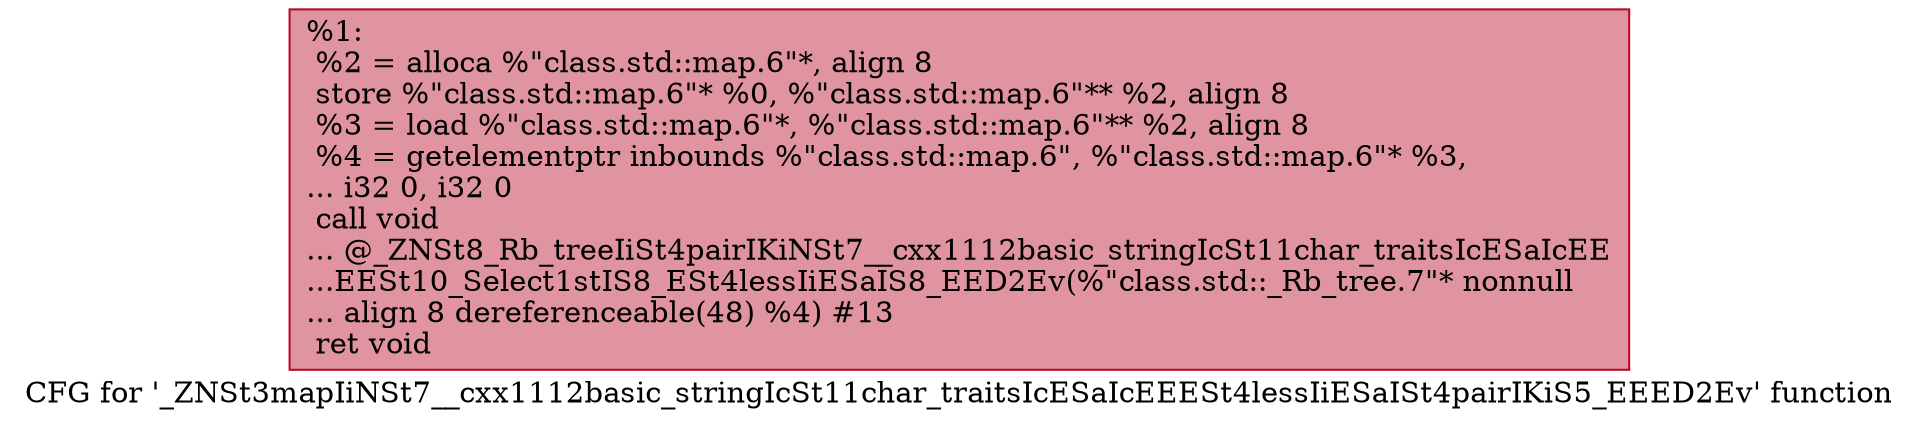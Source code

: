 digraph "CFG for '_ZNSt3mapIiNSt7__cxx1112basic_stringIcSt11char_traitsIcESaIcEEESt4lessIiESaISt4pairIKiS5_EEED2Ev' function" {
	label="CFG for '_ZNSt3mapIiNSt7__cxx1112basic_stringIcSt11char_traitsIcESaIcEEESt4lessIiESaISt4pairIKiS5_EEED2Ev' function";

	Node0x55a8467c4fa0 [shape=record,color="#b70d28ff", style=filled, fillcolor="#b70d2870",label="{%1:\l  %2 = alloca %\"class.std::map.6\"*, align 8\l  store %\"class.std::map.6\"* %0, %\"class.std::map.6\"** %2, align 8\l  %3 = load %\"class.std::map.6\"*, %\"class.std::map.6\"** %2, align 8\l  %4 = getelementptr inbounds %\"class.std::map.6\", %\"class.std::map.6\"* %3,\l... i32 0, i32 0\l  call void\l... @_ZNSt8_Rb_treeIiSt4pairIKiNSt7__cxx1112basic_stringIcSt11char_traitsIcESaIcEE\l...EESt10_Select1stIS8_ESt4lessIiESaIS8_EED2Ev(%\"class.std::_Rb_tree.7\"* nonnull\l... align 8 dereferenceable(48) %4) #13\l  ret void\l}"];
}
